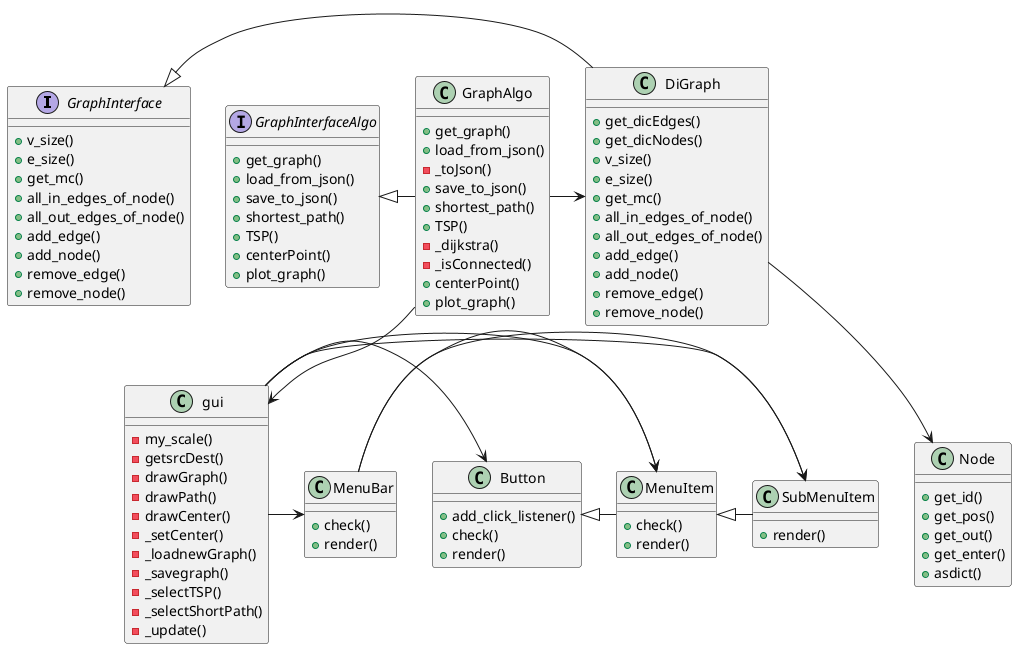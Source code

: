 @startuml
'https://plantuml.com/class-diagram


interface GraphInterface{
+v_size()
+e_size()
+get_mc()
+all_in_edges_of_node()
+all_out_edges_of_node()
+add_edge()
+add_node()
+remove_edge()
+remove_node()
}
interface GraphInterfaceAlgo{
+get_graph()
+load_from_json()
+save_to_json()
+shortest_path()
+TSP()
+centerPoint()
+plot_graph()
}
class DiGraph{
+get_dicEdges()
+get_dicNodes()
+v_size()
+e_size()
+get_mc()
+all_in_edges_of_node()
+all_out_edges_of_node()
+add_edge()
+add_node()
+remove_edge()
+remove_node()
}
class Node{
+get_id()
+get_pos()
+get_out()
+get_enter()
+asdict()
}
class GraphAlgo{
+get_graph()
+load_from_json()
-_toJson()
+save_to_json()
+shortest_path()
+TSP()
-_dijkstra()
-_isConnected()
+centerPoint()
+plot_graph()
}
class Button{
+add_click_listener()
+check()
+render()
}

class MenuBar{
+check()
+render()
}
class SubMenuItem{
+render()
}
class MenuItem{
+check()
+render()
}
class gui{
-my_scale()
-getsrcDest()
-drawGraph()
-drawPath()
-drawCenter()
-_setCenter()
-_loadnewGraph()
-_savegraph()
-_selectTSP()
-_selectShortPath()
-_update()

}
GraphInterface <|- DiGraph
GraphInterfaceAlgo <|- GraphAlgo
DiGraph --> Node
GraphAlgo->DiGraph
GraphAlgo-->gui
gui->MenuItem
gui->MenuBar
gui->Button
gui->SubMenuItem
MenuBar->MenuItem
MenuBar->SubMenuItem
Button <|- MenuItem
MenuItem<|- SubMenuItem
@enduml